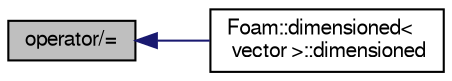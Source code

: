 digraph "operator/="
{
  bgcolor="transparent";
  edge [fontname="FreeSans",fontsize="10",labelfontname="FreeSans",labelfontsize="10"];
  node [fontname="FreeSans",fontsize="10",shape=record];
  rankdir="LR";
  Node13323 [label="operator/=",height=0.2,width=0.4,color="black", fillcolor="grey75", style="filled", fontcolor="black"];
  Node13323 -> Node13324 [dir="back",color="midnightblue",fontsize="10",style="solid",fontname="FreeSans"];
  Node13324 [label="Foam::dimensioned\<\l vector \>::dimensioned",height=0.2,width=0.4,color="black",URL="$a26366.html#a97d65bea54a56a86a6ee89c657ffd9cf",tooltip="Construct given a value (creates dimensionless value). "];
}
